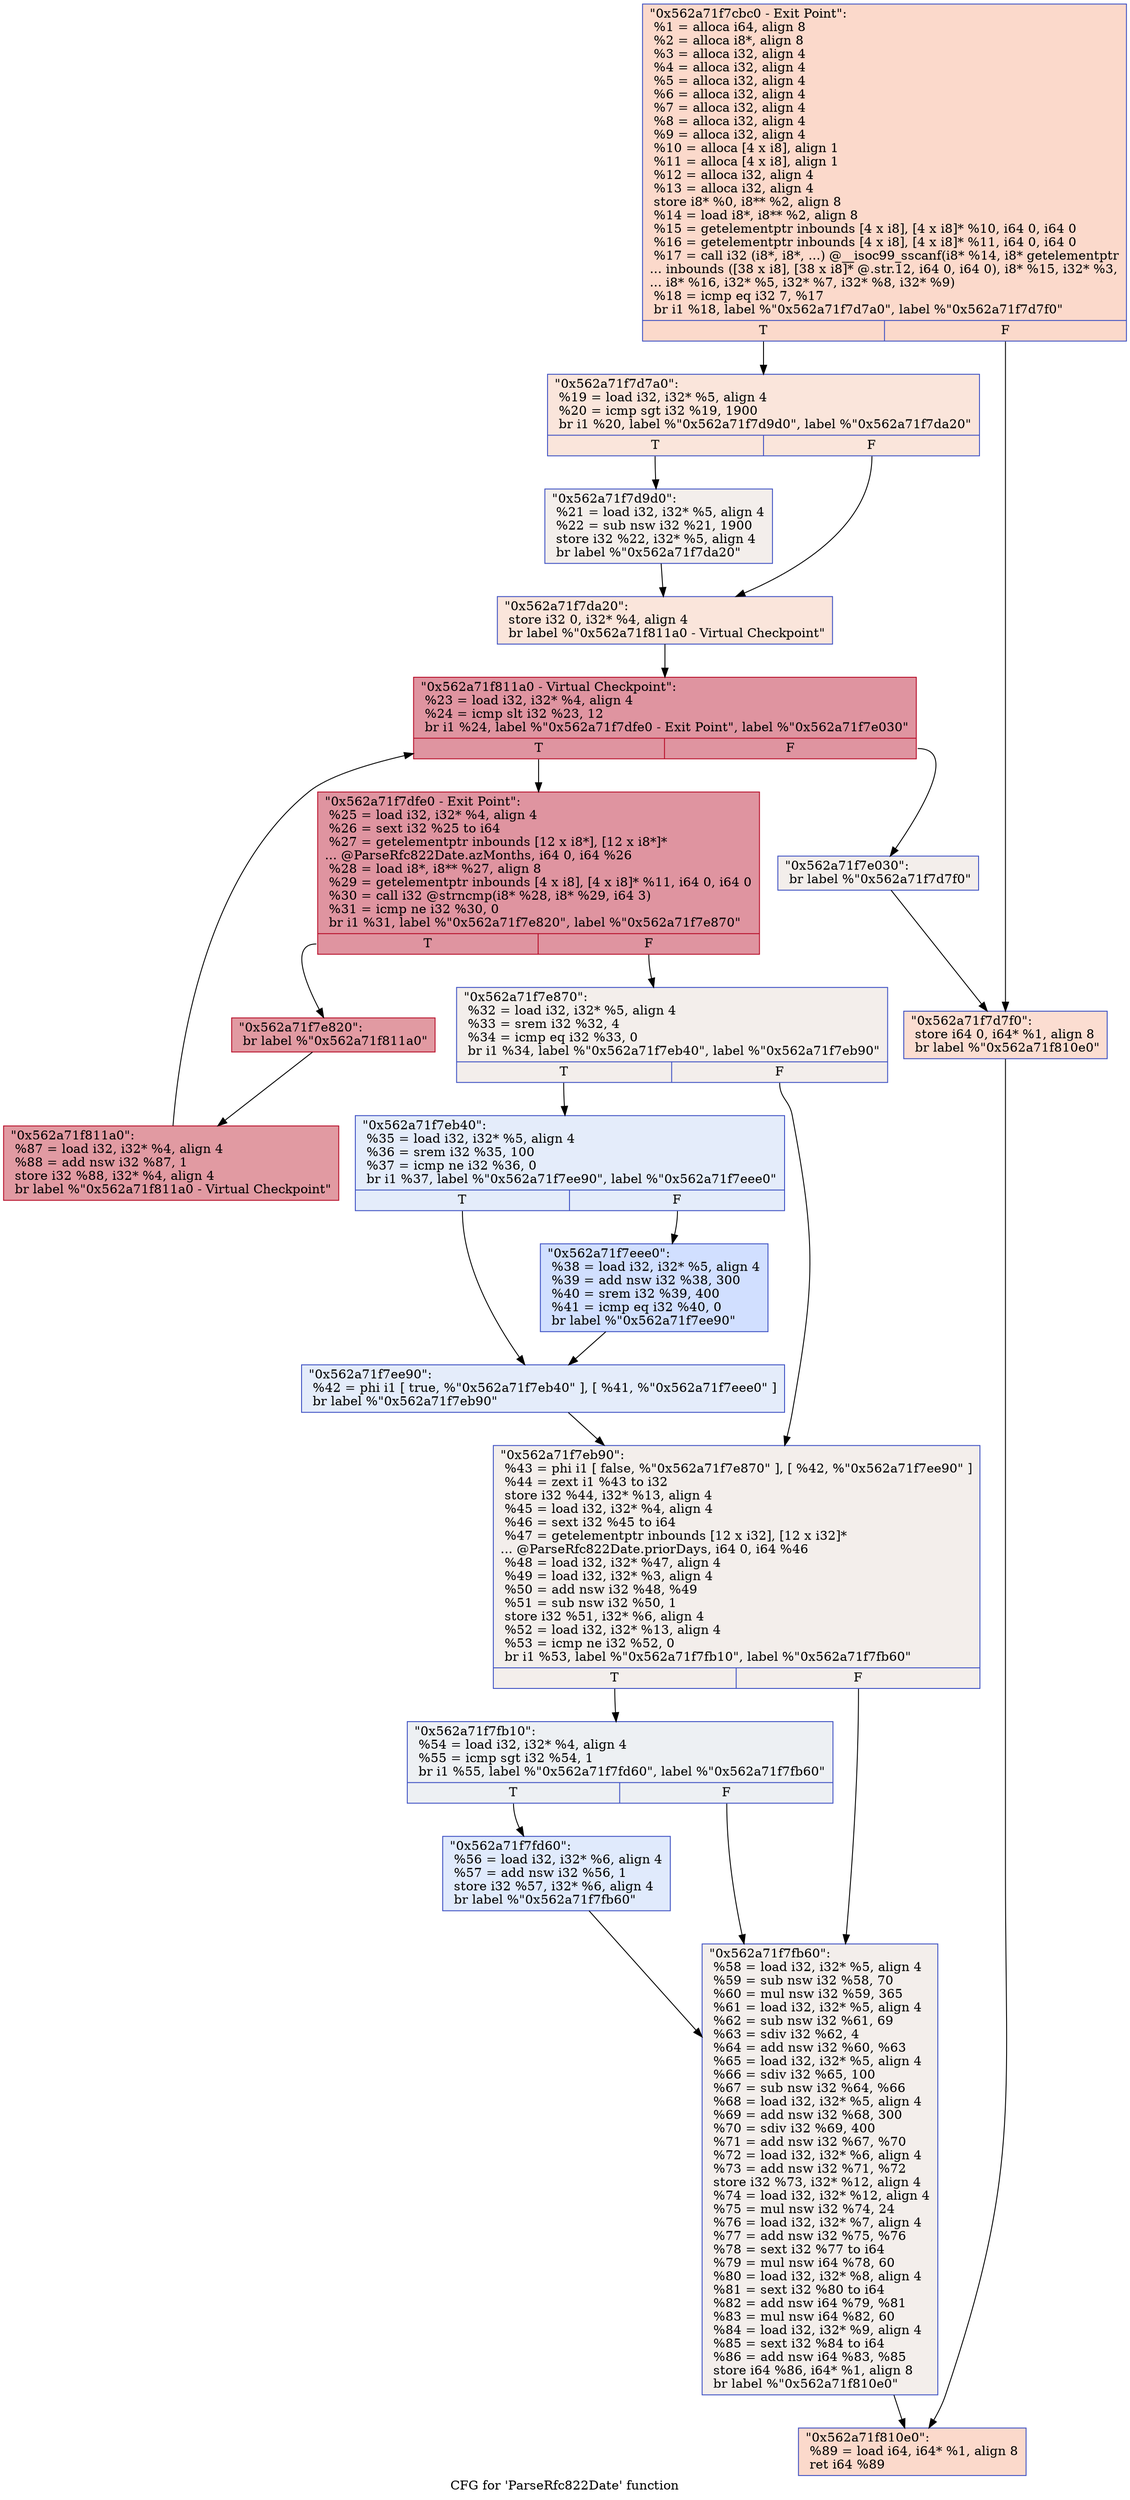 digraph "CFG for 'ParseRfc822Date' function" {
	label="CFG for 'ParseRfc822Date' function";

	Node0x562a71f7cbc0 [shape=record,color="#3d50c3ff", style=filled, fillcolor="#f7a88970",label="{\"0x562a71f7cbc0 - Exit Point\":\l  %1 = alloca i64, align 8\l  %2 = alloca i8*, align 8\l  %3 = alloca i32, align 4\l  %4 = alloca i32, align 4\l  %5 = alloca i32, align 4\l  %6 = alloca i32, align 4\l  %7 = alloca i32, align 4\l  %8 = alloca i32, align 4\l  %9 = alloca i32, align 4\l  %10 = alloca [4 x i8], align 1\l  %11 = alloca [4 x i8], align 1\l  %12 = alloca i32, align 4\l  %13 = alloca i32, align 4\l  store i8* %0, i8** %2, align 8\l  %14 = load i8*, i8** %2, align 8\l  %15 = getelementptr inbounds [4 x i8], [4 x i8]* %10, i64 0, i64 0\l  %16 = getelementptr inbounds [4 x i8], [4 x i8]* %11, i64 0, i64 0\l  %17 = call i32 (i8*, i8*, ...) @__isoc99_sscanf(i8* %14, i8* getelementptr\l... inbounds ([38 x i8], [38 x i8]* @.str.12, i64 0, i64 0), i8* %15, i32* %3,\l... i8* %16, i32* %5, i32* %7, i32* %8, i32* %9)\l  %18 = icmp eq i32 7, %17\l  br i1 %18, label %\"0x562a71f7d7a0\", label %\"0x562a71f7d7f0\"\l|{<s0>T|<s1>F}}"];
	Node0x562a71f7cbc0:s0 -> Node0x562a71f7d7a0;
	Node0x562a71f7cbc0:s1 -> Node0x562a71f7d7f0;
	Node0x562a71f7d7a0 [shape=record,color="#3d50c3ff", style=filled, fillcolor="#f4c5ad70",label="{\"0x562a71f7d7a0\":                                 \l  %19 = load i32, i32* %5, align 4\l  %20 = icmp sgt i32 %19, 1900\l  br i1 %20, label %\"0x562a71f7d9d0\", label %\"0x562a71f7da20\"\l|{<s0>T|<s1>F}}"];
	Node0x562a71f7d7a0:s0 -> Node0x562a71f7d9d0;
	Node0x562a71f7d7a0:s1 -> Node0x562a71f7da20;
	Node0x562a71f7d9d0 [shape=record,color="#3d50c3ff", style=filled, fillcolor="#e5d8d170",label="{\"0x562a71f7d9d0\":                                 \l  %21 = load i32, i32* %5, align 4\l  %22 = sub nsw i32 %21, 1900\l  store i32 %22, i32* %5, align 4\l  br label %\"0x562a71f7da20\"\l}"];
	Node0x562a71f7d9d0 -> Node0x562a71f7da20;
	Node0x562a71f7da20 [shape=record,color="#3d50c3ff", style=filled, fillcolor="#f4c5ad70",label="{\"0x562a71f7da20\":                                 \l  store i32 0, i32* %4, align 4\l  br label %\"0x562a71f811a0 - Virtual Checkpoint\"\l}"];
	Node0x562a71f7da20 -> Node0x562a71f7ddf0;
	Node0x562a71f7ddf0 [shape=record,color="#b70d28ff", style=filled, fillcolor="#b70d2870",label="{\"0x562a71f811a0 - Virtual Checkpoint\":            \l  %23 = load i32, i32* %4, align 4\l  %24 = icmp slt i32 %23, 12\l  br i1 %24, label %\"0x562a71f7dfe0 - Exit Point\", label %\"0x562a71f7e030\"\l|{<s0>T|<s1>F}}"];
	Node0x562a71f7ddf0:s0 -> Node0x562a71f7dfe0;
	Node0x562a71f7ddf0:s1 -> Node0x562a71f7e030;
	Node0x562a71f7dfe0 [shape=record,color="#b70d28ff", style=filled, fillcolor="#b70d2870",label="{\"0x562a71f7dfe0 - Exit Point\":                    \l  %25 = load i32, i32* %4, align 4\l  %26 = sext i32 %25 to i64\l  %27 = getelementptr inbounds [12 x i8*], [12 x i8*]*\l... @ParseRfc822Date.azMonths, i64 0, i64 %26\l  %28 = load i8*, i8** %27, align 8\l  %29 = getelementptr inbounds [4 x i8], [4 x i8]* %11, i64 0, i64 0\l  %30 = call i32 @strncmp(i8* %28, i8* %29, i64 3)\l  %31 = icmp ne i32 %30, 0\l  br i1 %31, label %\"0x562a71f7e820\", label %\"0x562a71f7e870\"\l|{<s0>T|<s1>F}}"];
	Node0x562a71f7dfe0:s0 -> Node0x562a71f7e820;
	Node0x562a71f7dfe0:s1 -> Node0x562a71f7e870;
	Node0x562a71f7e870 [shape=record,color="#3d50c3ff", style=filled, fillcolor="#e5d8d170",label="{\"0x562a71f7e870\":                                 \l  %32 = load i32, i32* %5, align 4\l  %33 = srem i32 %32, 4\l  %34 = icmp eq i32 %33, 0\l  br i1 %34, label %\"0x562a71f7eb40\", label %\"0x562a71f7eb90\"\l|{<s0>T|<s1>F}}"];
	Node0x562a71f7e870:s0 -> Node0x562a71f7eb40;
	Node0x562a71f7e870:s1 -> Node0x562a71f7eb90;
	Node0x562a71f7eb40 [shape=record,color="#3d50c3ff", style=filled, fillcolor="#c1d4f470",label="{\"0x562a71f7eb40\":                                 \l  %35 = load i32, i32* %5, align 4\l  %36 = srem i32 %35, 100\l  %37 = icmp ne i32 %36, 0\l  br i1 %37, label %\"0x562a71f7ee90\", label %\"0x562a71f7eee0\"\l|{<s0>T|<s1>F}}"];
	Node0x562a71f7eb40:s0 -> Node0x562a71f7ee90;
	Node0x562a71f7eb40:s1 -> Node0x562a71f7eee0;
	Node0x562a71f7eee0 [shape=record,color="#3d50c3ff", style=filled, fillcolor="#96b7ff70",label="{\"0x562a71f7eee0\":                                 \l  %38 = load i32, i32* %5, align 4\l  %39 = add nsw i32 %38, 300\l  %40 = srem i32 %39, 400\l  %41 = icmp eq i32 %40, 0\l  br label %\"0x562a71f7ee90\"\l}"];
	Node0x562a71f7eee0 -> Node0x562a71f7ee90;
	Node0x562a71f7ee90 [shape=record,color="#3d50c3ff", style=filled, fillcolor="#c1d4f470",label="{\"0x562a71f7ee90\":                                 \l  %42 = phi i1 [ true, %\"0x562a71f7eb40\" ], [ %41, %\"0x562a71f7eee0\" ]\l  br label %\"0x562a71f7eb90\"\l}"];
	Node0x562a71f7ee90 -> Node0x562a71f7eb90;
	Node0x562a71f7eb90 [shape=record,color="#3d50c3ff", style=filled, fillcolor="#e5d8d170",label="{\"0x562a71f7eb90\":                                 \l  %43 = phi i1 [ false, %\"0x562a71f7e870\" ], [ %42, %\"0x562a71f7ee90\" ]\l  %44 = zext i1 %43 to i32\l  store i32 %44, i32* %13, align 4\l  %45 = load i32, i32* %4, align 4\l  %46 = sext i32 %45 to i64\l  %47 = getelementptr inbounds [12 x i32], [12 x i32]*\l... @ParseRfc822Date.priorDays, i64 0, i64 %46\l  %48 = load i32, i32* %47, align 4\l  %49 = load i32, i32* %3, align 4\l  %50 = add nsw i32 %48, %49\l  %51 = sub nsw i32 %50, 1\l  store i32 %51, i32* %6, align 4\l  %52 = load i32, i32* %13, align 4\l  %53 = icmp ne i32 %52, 0\l  br i1 %53, label %\"0x562a71f7fb10\", label %\"0x562a71f7fb60\"\l|{<s0>T|<s1>F}}"];
	Node0x562a71f7eb90:s0 -> Node0x562a71f7fb10;
	Node0x562a71f7eb90:s1 -> Node0x562a71f7fb60;
	Node0x562a71f7fb10 [shape=record,color="#3d50c3ff", style=filled, fillcolor="#d6dce470",label="{\"0x562a71f7fb10\":                                 \l  %54 = load i32, i32* %4, align 4\l  %55 = icmp sgt i32 %54, 1\l  br i1 %55, label %\"0x562a71f7fd60\", label %\"0x562a71f7fb60\"\l|{<s0>T|<s1>F}}"];
	Node0x562a71f7fb10:s0 -> Node0x562a71f7fd60;
	Node0x562a71f7fb10:s1 -> Node0x562a71f7fb60;
	Node0x562a71f7fd60 [shape=record,color="#3d50c3ff", style=filled, fillcolor="#b9d0f970",label="{\"0x562a71f7fd60\":                                 \l  %56 = load i32, i32* %6, align 4\l  %57 = add nsw i32 %56, 1\l  store i32 %57, i32* %6, align 4\l  br label %\"0x562a71f7fb60\"\l}"];
	Node0x562a71f7fd60 -> Node0x562a71f7fb60;
	Node0x562a71f7fb60 [shape=record,color="#3d50c3ff", style=filled, fillcolor="#e5d8d170",label="{\"0x562a71f7fb60\":                                 \l  %58 = load i32, i32* %5, align 4\l  %59 = sub nsw i32 %58, 70\l  %60 = mul nsw i32 %59, 365\l  %61 = load i32, i32* %5, align 4\l  %62 = sub nsw i32 %61, 69\l  %63 = sdiv i32 %62, 4\l  %64 = add nsw i32 %60, %63\l  %65 = load i32, i32* %5, align 4\l  %66 = sdiv i32 %65, 100\l  %67 = sub nsw i32 %64, %66\l  %68 = load i32, i32* %5, align 4\l  %69 = add nsw i32 %68, 300\l  %70 = sdiv i32 %69, 400\l  %71 = add nsw i32 %67, %70\l  %72 = load i32, i32* %6, align 4\l  %73 = add nsw i32 %71, %72\l  store i32 %73, i32* %12, align 4\l  %74 = load i32, i32* %12, align 4\l  %75 = mul nsw i32 %74, 24\l  %76 = load i32, i32* %7, align 4\l  %77 = add nsw i32 %75, %76\l  %78 = sext i32 %77 to i64\l  %79 = mul nsw i64 %78, 60\l  %80 = load i32, i32* %8, align 4\l  %81 = sext i32 %80 to i64\l  %82 = add nsw i64 %79, %81\l  %83 = mul nsw i64 %82, 60\l  %84 = load i32, i32* %9, align 4\l  %85 = sext i32 %84 to i64\l  %86 = add nsw i64 %83, %85\l  store i64 %86, i64* %1, align 8\l  br label %\"0x562a71f810e0\"\l}"];
	Node0x562a71f7fb60 -> Node0x562a71f810e0;
	Node0x562a71f7e820 [shape=record,color="#b70d28ff", style=filled, fillcolor="#bb1b2c70",label="{\"0x562a71f7e820\":                                 \l  br label %\"0x562a71f811a0\"\l}"];
	Node0x562a71f7e820 -> Node0x562a71f811a0;
	Node0x562a71f811a0 [shape=record,color="#b70d28ff", style=filled, fillcolor="#bb1b2c70",label="{\"0x562a71f811a0\":                                 \l  %87 = load i32, i32* %4, align 4\l  %88 = add nsw i32 %87, 1\l  store i32 %88, i32* %4, align 4\l  br label %\"0x562a71f811a0 - Virtual Checkpoint\"\l}"];
	Node0x562a71f811a0 -> Node0x562a71f7ddf0;
	Node0x562a71f7e030 [shape=record,color="#3d50c3ff", style=filled, fillcolor="#e5d8d170",label="{\"0x562a71f7e030\":                                 \l  br label %\"0x562a71f7d7f0\"\l}"];
	Node0x562a71f7e030 -> Node0x562a71f7d7f0;
	Node0x562a71f7d7f0 [shape=record,color="#3d50c3ff", style=filled, fillcolor="#f7b39670",label="{\"0x562a71f7d7f0\":                                 \l  store i64 0, i64* %1, align 8\l  br label %\"0x562a71f810e0\"\l}"];
	Node0x562a71f7d7f0 -> Node0x562a71f810e0;
	Node0x562a71f810e0 [shape=record,color="#3d50c3ff", style=filled, fillcolor="#f7a88970",label="{\"0x562a71f810e0\":                                 \l  %89 = load i64, i64* %1, align 8\l  ret i64 %89\l}"];
}
